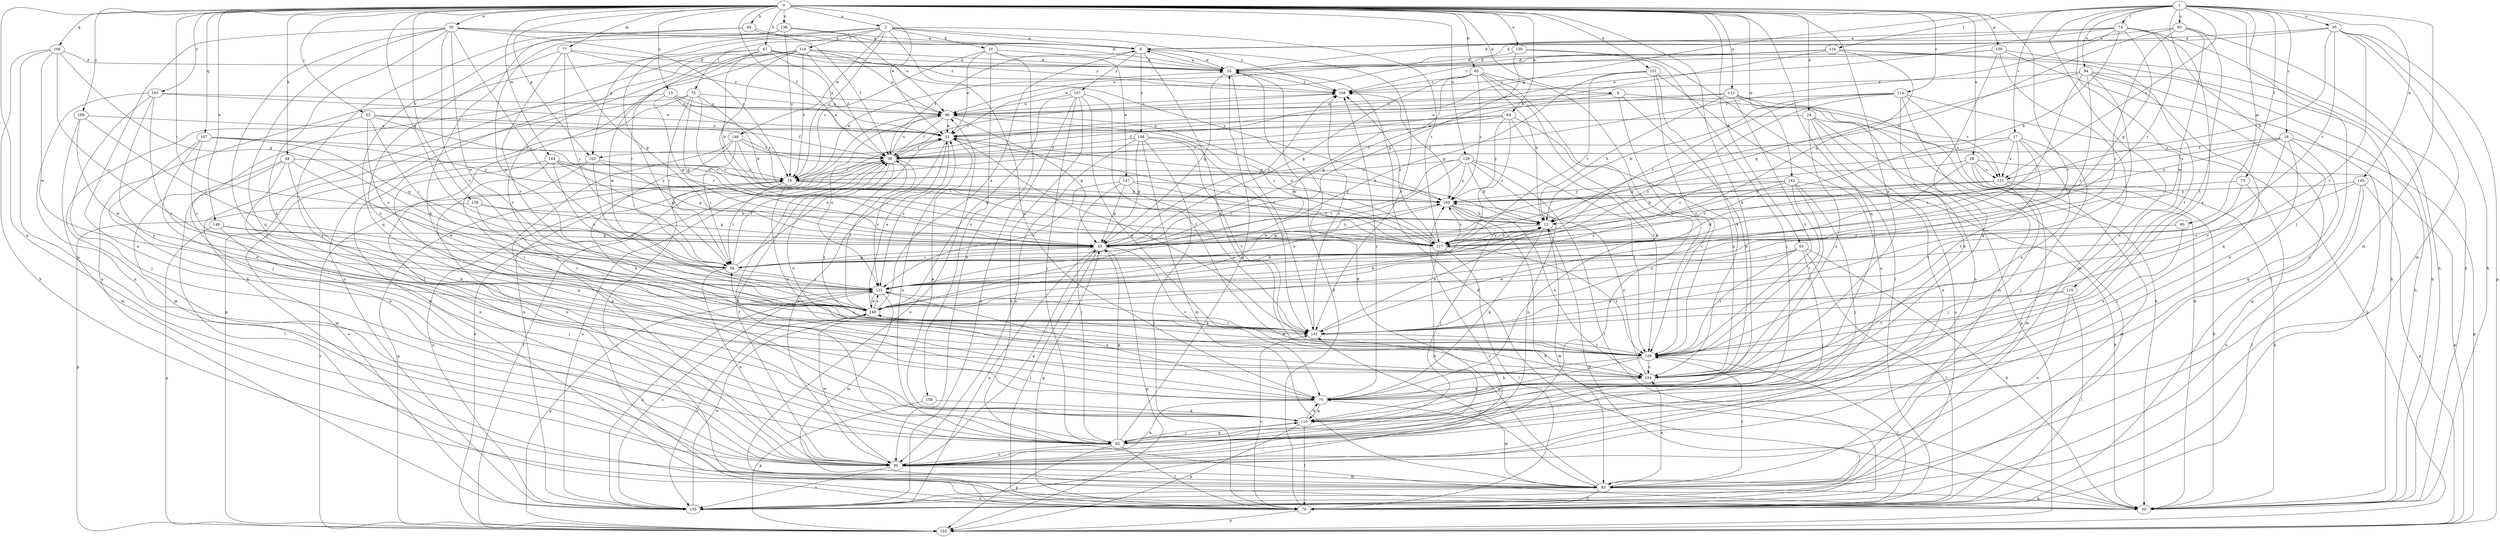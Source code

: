 strict digraph  {
0;
1;
2;
6;
8;
10;
12;
13;
17;
18;
19;
24;
25;
28;
30;
31;
38;
43;
47;
48;
49;
50;
53;
56;
62;
63;
64;
70;
73;
74;
75;
76;
77;
80;
83;
85;
90;
93;
94;
95;
96;
100;
102;
103;
107;
108;
110;
114;
116;
117;
119;
121;
122;
124;
128;
129;
130;
133;
135;
138;
139;
141;
142;
144;
145;
146;
147;
148;
149;
151;
154;
156;
157;
159;
160;
163;
166;
168;
0 -> 2  [label=a];
0 -> 8  [label=b];
0 -> 13  [label=c];
0 -> 24  [label=d];
0 -> 28  [label=e];
0 -> 30  [label=e];
0 -> 31  [label=e];
0 -> 38  [label=f];
0 -> 43  [label=g];
0 -> 47  [label=h];
0 -> 48  [label=h];
0 -> 49  [label=h];
0 -> 53  [label=i];
0 -> 56  [label=i];
0 -> 63  [label=k];
0 -> 64  [label=k];
0 -> 70  [label=k];
0 -> 77  [label=m];
0 -> 85  [label=n];
0 -> 90  [label=n];
0 -> 100  [label=p];
0 -> 102  [label=p];
0 -> 107  [label=q];
0 -> 108  [label=q];
0 -> 110  [label=q];
0 -> 114  [label=r];
0 -> 129  [label=u];
0 -> 130  [label=u];
0 -> 133  [label=u];
0 -> 138  [label=v];
0 -> 139  [label=v];
0 -> 141  [label=v];
0 -> 142  [label=w];
0 -> 144  [label=w];
0 -> 149  [label=x];
0 -> 151  [label=x];
0 -> 154  [label=x];
0 -> 163  [label=z];
0 -> 166  [label=z];
1 -> 17  [label=c];
1 -> 18  [label=c];
1 -> 62  [label=j];
1 -> 73  [label=l];
1 -> 74  [label=l];
1 -> 80  [label=m];
1 -> 83  [label=m];
1 -> 90  [label=n];
1 -> 93  [label=o];
1 -> 94  [label=o];
1 -> 95  [label=o];
1 -> 102  [label=p];
1 -> 119  [label=s];
1 -> 121  [label=s];
1 -> 124  [label=t];
1 -> 135  [label=u];
1 -> 145  [label=w];
2 -> 6  [label=a];
2 -> 10  [label=b];
2 -> 19  [label=c];
2 -> 56  [label=i];
2 -> 70  [label=k];
2 -> 75  [label=l];
2 -> 102  [label=p];
2 -> 116  [label=r];
2 -> 117  [label=r];
2 -> 146  [label=w];
2 -> 168  [label=z];
6 -> 25  [label=d];
6 -> 38  [label=f];
6 -> 141  [label=v];
6 -> 154  [label=x];
6 -> 156  [label=y];
6 -> 157  [label=y];
8 -> 43  [label=g];
8 -> 70  [label=k];
8 -> 96  [label=o];
8 -> 121  [label=s];
8 -> 128  [label=t];
10 -> 19  [label=c];
10 -> 25  [label=d];
10 -> 31  [label=e];
10 -> 90  [label=n];
10 -> 147  [label=w];
10 -> 159  [label=y];
12 -> 43  [label=g];
12 -> 70  [label=k];
12 -> 83  [label=m];
12 -> 117  [label=r];
13 -> 31  [label=e];
13 -> 43  [label=g];
13 -> 62  [label=j];
13 -> 96  [label=o];
13 -> 160  [label=y];
17 -> 38  [label=f];
17 -> 43  [label=g];
17 -> 56  [label=i];
17 -> 62  [label=j];
17 -> 121  [label=s];
17 -> 128  [label=t];
17 -> 154  [label=x];
18 -> 38  [label=f];
18 -> 103  [label=p];
18 -> 110  [label=q];
18 -> 121  [label=s];
18 -> 141  [label=v];
18 -> 154  [label=x];
18 -> 160  [label=y];
19 -> 25  [label=d];
19 -> 56  [label=i];
19 -> 76  [label=l];
19 -> 103  [label=p];
19 -> 117  [label=r];
19 -> 135  [label=u];
19 -> 154  [label=x];
19 -> 160  [label=y];
24 -> 31  [label=e];
24 -> 90  [label=n];
24 -> 103  [label=p];
24 -> 121  [label=s];
24 -> 135  [label=u];
24 -> 154  [label=x];
25 -> 6  [label=a];
25 -> 43  [label=g];
25 -> 141  [label=v];
25 -> 168  [label=z];
28 -> 50  [label=h];
28 -> 83  [label=m];
28 -> 103  [label=p];
28 -> 117  [label=r];
28 -> 121  [label=s];
28 -> 141  [label=v];
30 -> 6  [label=a];
30 -> 19  [label=c];
30 -> 25  [label=d];
30 -> 56  [label=i];
30 -> 62  [label=j];
30 -> 70  [label=k];
30 -> 90  [label=n];
30 -> 110  [label=q];
30 -> 141  [label=v];
30 -> 148  [label=w];
31 -> 38  [label=f];
31 -> 90  [label=n];
31 -> 117  [label=r];
31 -> 122  [label=s];
31 -> 141  [label=v];
38 -> 19  [label=c];
38 -> 96  [label=o];
38 -> 122  [label=s];
38 -> 128  [label=t];
38 -> 135  [label=u];
38 -> 154  [label=x];
38 -> 168  [label=z];
43 -> 56  [label=i];
43 -> 70  [label=k];
43 -> 76  [label=l];
43 -> 103  [label=p];
43 -> 135  [label=u];
43 -> 160  [label=y];
43 -> 168  [label=z];
47 -> 12  [label=b];
47 -> 25  [label=d];
47 -> 31  [label=e];
47 -> 50  [label=h];
47 -> 56  [label=i];
47 -> 135  [label=u];
47 -> 160  [label=y];
47 -> 168  [label=z];
48 -> 19  [label=c];
48 -> 70  [label=k];
48 -> 76  [label=l];
48 -> 83  [label=m];
48 -> 90  [label=n];
48 -> 148  [label=w];
49 -> 6  [label=a];
49 -> 38  [label=f];
49 -> 62  [label=j];
49 -> 70  [label=k];
50 -> 25  [label=d];
53 -> 31  [label=e];
53 -> 38  [label=f];
53 -> 56  [label=i];
53 -> 83  [label=m];
53 -> 117  [label=r];
53 -> 122  [label=s];
56 -> 31  [label=e];
56 -> 38  [label=f];
56 -> 43  [label=g];
56 -> 90  [label=n];
56 -> 122  [label=s];
62 -> 25  [label=d];
62 -> 31  [label=e];
62 -> 38  [label=f];
62 -> 43  [label=g];
62 -> 76  [label=l];
62 -> 90  [label=n];
62 -> 103  [label=p];
62 -> 110  [label=q];
63 -> 50  [label=h];
63 -> 56  [label=i];
63 -> 62  [label=j];
63 -> 76  [label=l];
63 -> 128  [label=t];
63 -> 148  [label=w];
64 -> 19  [label=c];
64 -> 31  [label=e];
64 -> 38  [label=f];
64 -> 117  [label=r];
64 -> 128  [label=t];
64 -> 154  [label=x];
64 -> 160  [label=y];
70 -> 83  [label=m];
70 -> 90  [label=n];
70 -> 110  [label=q];
70 -> 122  [label=s];
70 -> 168  [label=z];
73 -> 135  [label=u];
73 -> 141  [label=v];
73 -> 160  [label=y];
74 -> 6  [label=a];
74 -> 12  [label=b];
74 -> 19  [label=c];
74 -> 25  [label=d];
74 -> 31  [label=e];
74 -> 43  [label=g];
74 -> 50  [label=h];
74 -> 117  [label=r];
74 -> 154  [label=x];
75 -> 12  [label=b];
75 -> 43  [label=g];
75 -> 50  [label=h];
75 -> 56  [label=i];
75 -> 96  [label=o];
75 -> 103  [label=p];
75 -> 117  [label=r];
76 -> 25  [label=d];
76 -> 43  [label=g];
76 -> 96  [label=o];
76 -> 103  [label=p];
76 -> 141  [label=v];
77 -> 25  [label=d];
77 -> 43  [label=g];
77 -> 56  [label=i];
77 -> 96  [label=o];
77 -> 141  [label=v];
77 -> 154  [label=x];
80 -> 117  [label=r];
80 -> 154  [label=x];
83 -> 25  [label=d];
83 -> 50  [label=h];
83 -> 76  [label=l];
83 -> 128  [label=t];
83 -> 135  [label=u];
83 -> 141  [label=v];
83 -> 154  [label=x];
85 -> 12  [label=b];
85 -> 43  [label=g];
85 -> 70  [label=k];
85 -> 90  [label=n];
85 -> 128  [label=t];
85 -> 148  [label=w];
85 -> 160  [label=y];
85 -> 168  [label=z];
90 -> 38  [label=f];
90 -> 43  [label=g];
90 -> 83  [label=m];
90 -> 135  [label=u];
90 -> 148  [label=w];
93 -> 6  [label=a];
93 -> 12  [label=b];
93 -> 50  [label=h];
93 -> 122  [label=s];
93 -> 128  [label=t];
93 -> 148  [label=w];
94 -> 43  [label=g];
94 -> 50  [label=h];
94 -> 56  [label=i];
94 -> 76  [label=l];
94 -> 110  [label=q];
94 -> 122  [label=s];
94 -> 141  [label=v];
94 -> 168  [label=z];
95 -> 6  [label=a];
95 -> 12  [label=b];
95 -> 25  [label=d];
95 -> 50  [label=h];
95 -> 83  [label=m];
95 -> 103  [label=p];
95 -> 117  [label=r];
95 -> 141  [label=v];
96 -> 31  [label=e];
96 -> 38  [label=f];
96 -> 43  [label=g];
96 -> 117  [label=r];
96 -> 122  [label=s];
96 -> 135  [label=u];
100 -> 25  [label=d];
100 -> 31  [label=e];
100 -> 50  [label=h];
100 -> 76  [label=l];
100 -> 83  [label=m];
100 -> 110  [label=q];
102 -> 19  [label=c];
102 -> 43  [label=g];
102 -> 90  [label=n];
102 -> 135  [label=u];
102 -> 148  [label=w];
103 -> 19  [label=c];
103 -> 31  [label=e];
103 -> 38  [label=f];
107 -> 38  [label=f];
107 -> 43  [label=g];
107 -> 90  [label=n];
107 -> 122  [label=s];
107 -> 154  [label=x];
107 -> 160  [label=y];
108 -> 25  [label=d];
108 -> 43  [label=g];
108 -> 50  [label=h];
108 -> 90  [label=n];
108 -> 122  [label=s];
108 -> 148  [label=w];
110 -> 31  [label=e];
110 -> 62  [label=j];
110 -> 70  [label=k];
110 -> 76  [label=l];
110 -> 103  [label=p];
114 -> 12  [label=b];
114 -> 50  [label=h];
114 -> 70  [label=k];
114 -> 83  [label=m];
114 -> 96  [label=o];
114 -> 103  [label=p];
114 -> 117  [label=r];
114 -> 122  [label=s];
116 -> 19  [label=c];
116 -> 25  [label=d];
116 -> 38  [label=f];
116 -> 76  [label=l];
116 -> 96  [label=o];
116 -> 117  [label=r];
116 -> 128  [label=t];
116 -> 135  [label=u];
116 -> 148  [label=w];
116 -> 168  [label=z];
117 -> 12  [label=b];
117 -> 76  [label=l];
117 -> 90  [label=n];
117 -> 96  [label=o];
117 -> 128  [label=t];
117 -> 160  [label=y];
117 -> 168  [label=z];
119 -> 76  [label=l];
119 -> 90  [label=n];
119 -> 128  [label=t];
119 -> 148  [label=w];
121 -> 50  [label=h];
121 -> 56  [label=i];
121 -> 62  [label=j];
121 -> 83  [label=m];
121 -> 117  [label=r];
121 -> 160  [label=y];
122 -> 12  [label=b];
122 -> 83  [label=m];
122 -> 103  [label=p];
122 -> 135  [label=u];
122 -> 141  [label=v];
122 -> 148  [label=w];
124 -> 25  [label=d];
124 -> 38  [label=f];
124 -> 43  [label=g];
124 -> 50  [label=h];
124 -> 96  [label=o];
124 -> 128  [label=t];
124 -> 168  [label=z];
128 -> 56  [label=i];
128 -> 70  [label=k];
128 -> 76  [label=l];
128 -> 110  [label=q];
128 -> 148  [label=w];
128 -> 154  [label=x];
129 -> 12  [label=b];
129 -> 19  [label=c];
129 -> 56  [label=i];
129 -> 76  [label=l];
129 -> 90  [label=n];
129 -> 128  [label=t];
129 -> 148  [label=w];
129 -> 160  [label=y];
130 -> 25  [label=d];
130 -> 43  [label=g];
130 -> 62  [label=j];
130 -> 76  [label=l];
133 -> 12  [label=b];
133 -> 31  [label=e];
133 -> 50  [label=h];
133 -> 76  [label=l];
133 -> 90  [label=n];
133 -> 96  [label=o];
133 -> 128  [label=t];
135 -> 12  [label=b];
135 -> 122  [label=s];
135 -> 148  [label=w];
135 -> 160  [label=y];
138 -> 6  [label=a];
138 -> 19  [label=c];
138 -> 96  [label=o];
138 -> 110  [label=q];
138 -> 148  [label=w];
139 -> 12  [label=b];
139 -> 43  [label=g];
139 -> 103  [label=p];
139 -> 141  [label=v];
141 -> 12  [label=b];
141 -> 128  [label=t];
141 -> 168  [label=z];
142 -> 12  [label=b];
142 -> 50  [label=h];
142 -> 62  [label=j];
142 -> 122  [label=s];
142 -> 128  [label=t];
142 -> 154  [label=x];
142 -> 160  [label=y];
144 -> 19  [label=c];
144 -> 43  [label=g];
144 -> 110  [label=q];
144 -> 122  [label=s];
144 -> 128  [label=t];
144 -> 160  [label=y];
145 -> 76  [label=l];
145 -> 103  [label=p];
145 -> 110  [label=q];
145 -> 122  [label=s];
145 -> 160  [label=y];
146 -> 12  [label=b];
146 -> 38  [label=f];
146 -> 56  [label=i];
146 -> 70  [label=k];
146 -> 90  [label=n];
146 -> 117  [label=r];
147 -> 43  [label=g];
147 -> 62  [label=j];
147 -> 117  [label=r];
147 -> 122  [label=s];
147 -> 141  [label=v];
147 -> 160  [label=y];
148 -> 6  [label=a];
148 -> 12  [label=b];
148 -> 31  [label=e];
148 -> 38  [label=f];
148 -> 122  [label=s];
148 -> 135  [label=u];
148 -> 141  [label=v];
149 -> 43  [label=g];
149 -> 62  [label=j];
149 -> 103  [label=p];
149 -> 122  [label=s];
151 -> 43  [label=g];
151 -> 90  [label=n];
151 -> 117  [label=r];
151 -> 128  [label=t];
151 -> 154  [label=x];
151 -> 168  [label=z];
154 -> 70  [label=k];
154 -> 160  [label=y];
156 -> 38  [label=f];
156 -> 43  [label=g];
156 -> 76  [label=l];
156 -> 83  [label=m];
156 -> 90  [label=n];
156 -> 128  [label=t];
156 -> 141  [label=v];
157 -> 50  [label=h];
157 -> 62  [label=j];
157 -> 96  [label=o];
157 -> 128  [label=t];
157 -> 135  [label=u];
157 -> 148  [label=w];
157 -> 154  [label=x];
159 -> 103  [label=p];
159 -> 110  [label=q];
160 -> 12  [label=b];
160 -> 31  [label=e];
160 -> 50  [label=h];
160 -> 62  [label=j];
160 -> 122  [label=s];
160 -> 154  [label=x];
160 -> 168  [label=z];
163 -> 31  [label=e];
163 -> 62  [label=j];
163 -> 90  [label=n];
163 -> 96  [label=o];
163 -> 141  [label=v];
163 -> 154  [label=x];
166 -> 31  [label=e];
166 -> 56  [label=i];
166 -> 83  [label=m];
166 -> 148  [label=w];
168 -> 96  [label=o];
}
